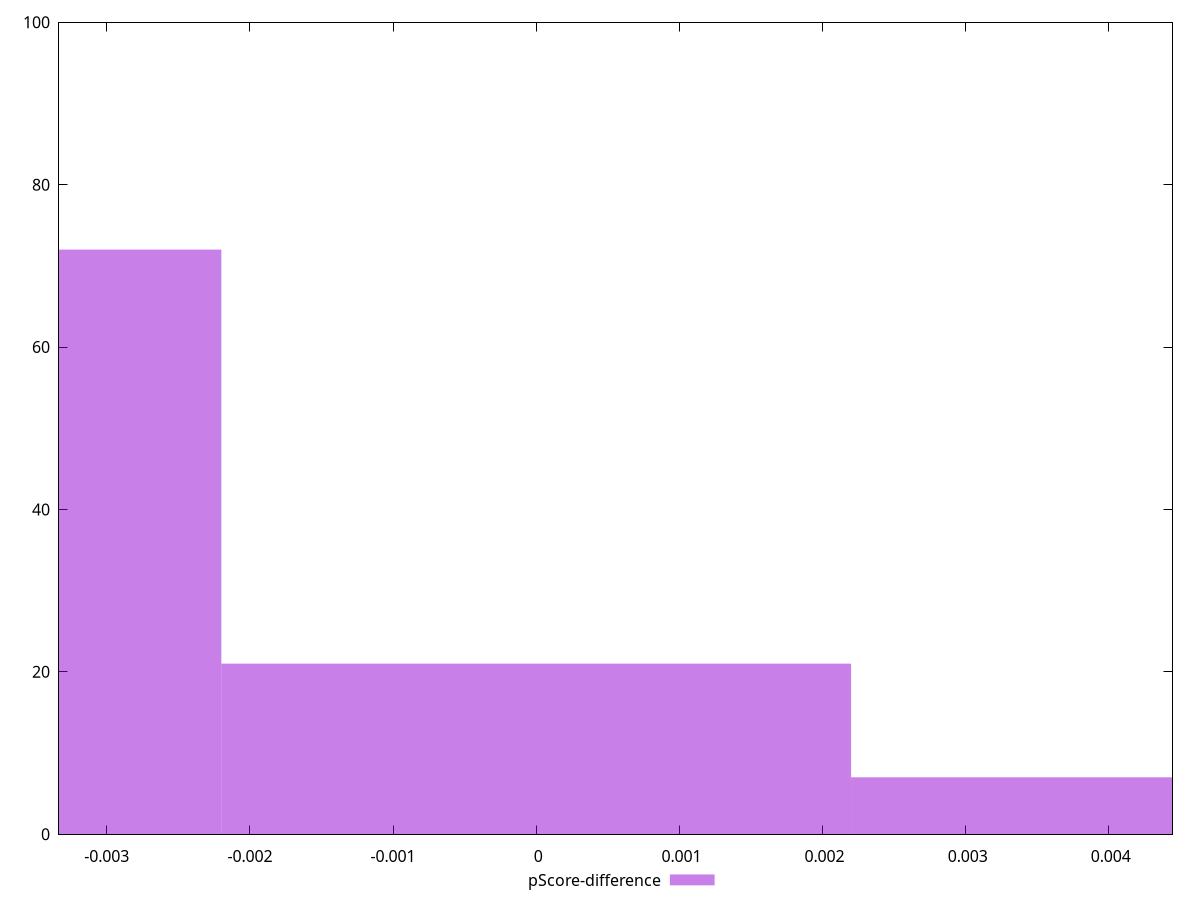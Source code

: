 reset

$pScoreDifference <<EOF
0 21
-0.004398737740387748 72
0.004398737740387748 7
EOF

set key outside below
set boxwidth 0.004398737740387748
set xrange [-0.0033333333333334103:0.004444444444444473]
set yrange [0:100]
set trange [0:100]
set style fill transparent solid 0.5 noborder
set terminal svg size 640, 490 enhanced background rgb 'white'
set output "report_00019_2021-02-10T18-14-37.922Z//uses-webp-images/samples/pages/pScore-difference/histogram.svg"

plot $pScoreDifference title "pScore-difference" with boxes

reset
